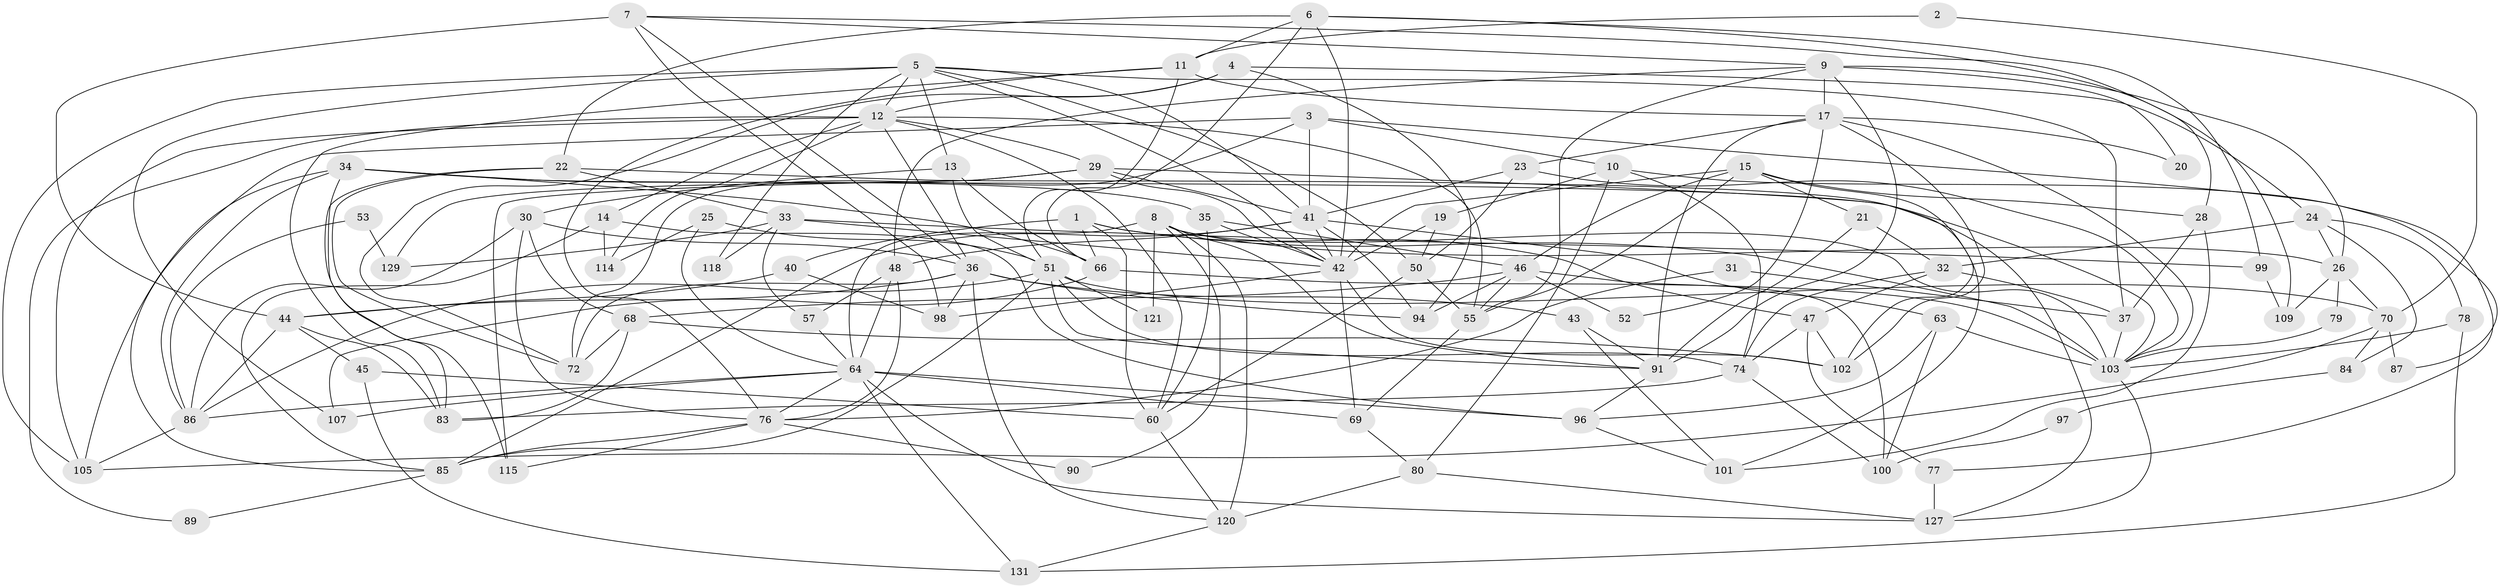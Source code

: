 // original degree distribution, {5: 0.2, 2: 0.13333333333333333, 4: 0.24444444444444444, 6: 0.06666666666666667, 7: 0.05185185185185185, 3: 0.28888888888888886, 9: 0.007407407407407408, 8: 0.007407407407407408}
// Generated by graph-tools (version 1.1) at 2025/11/02/27/25 16:11:22]
// undirected, 91 vertices, 221 edges
graph export_dot {
graph [start="1"]
  node [color=gray90,style=filled];
  1 [super="+130"];
  2;
  3;
  4;
  5 [super="+16"];
  6 [super="+73"];
  7 [super="+122"];
  8 [super="+18"];
  9 [super="+62"];
  10 [super="+95"];
  11 [super="+93"];
  12 [super="+81"];
  13;
  14 [super="+49"];
  15 [super="+27"];
  17 [super="+75"];
  19;
  20;
  21;
  22;
  23 [super="+59"];
  24 [super="+119"];
  25;
  26 [super="+39"];
  28 [super="+38"];
  29 [super="+56"];
  30 [super="+106"];
  31;
  32;
  33 [super="+110"];
  34 [super="+54"];
  35 [super="+61"];
  36 [super="+88"];
  37 [super="+112"];
  40;
  41 [super="+67"];
  42 [super="+71"];
  43;
  44 [super="+132"];
  45;
  46;
  47;
  48 [super="+117"];
  50;
  51 [super="+116"];
  52;
  53;
  55 [super="+58"];
  57;
  60 [super="+65"];
  63;
  64 [super="+108"];
  66 [super="+125"];
  68 [super="+113"];
  69 [super="+123"];
  70 [super="+82"];
  72 [super="+104"];
  74 [super="+111"];
  76;
  77 [super="+135"];
  78;
  79;
  80;
  83;
  84;
  85 [super="+126"];
  86 [super="+134"];
  87;
  89;
  90;
  91 [super="+92"];
  94;
  96;
  97;
  98;
  99;
  100;
  101;
  102;
  103 [super="+124"];
  105;
  107 [super="+133"];
  109;
  114;
  115;
  118;
  120;
  121;
  127 [super="+128"];
  129;
  131;
  1 -- 47;
  1 -- 103;
  1 -- 40;
  1 -- 60;
  1 -- 66;
  2 -- 11;
  2 -- 70;
  3 -- 41;
  3 -- 10;
  3 -- 72;
  3 -- 87;
  3 -- 85;
  4 -- 94;
  4 -- 12;
  4 -- 24;
  4 -- 72;
  5 -- 12;
  5 -- 13;
  5 -- 37;
  5 -- 105;
  5 -- 107;
  5 -- 50;
  5 -- 118;
  5 -- 41;
  5 -- 42;
  6 -- 66;
  6 -- 11;
  6 -- 22;
  6 -- 42;
  6 -- 99;
  6 -- 28;
  7 -- 44;
  7 -- 98;
  7 -- 109;
  7 -- 9;
  7 -- 36;
  8 -- 91;
  8 -- 103;
  8 -- 26;
  8 -- 90;
  8 -- 120 [weight=2];
  8 -- 121;
  8 -- 64;
  9 -- 20;
  9 -- 55;
  9 -- 91;
  9 -- 17;
  9 -- 48;
  9 -- 26;
  10 -- 80;
  10 -- 19;
  10 -- 77;
  10 -- 74;
  11 -- 76;
  11 -- 51;
  11 -- 83;
  11 -- 17;
  12 -- 36 [weight=2];
  12 -- 60;
  12 -- 89;
  12 -- 114;
  12 -- 105;
  12 -- 14;
  12 -- 55;
  12 -- 29;
  13 -- 30;
  13 -- 51;
  13 -- 66;
  14 -- 85;
  14 -- 96;
  14 -- 114;
  15 -- 42;
  15 -- 46;
  15 -- 55;
  15 -- 28;
  15 -- 21;
  15 -- 102;
  17 -- 52;
  17 -- 102;
  17 -- 103;
  17 -- 91;
  17 -- 20;
  17 -- 23;
  19 -- 50;
  19 -- 42;
  21 -- 91;
  21 -- 32;
  22 -- 72;
  22 -- 33;
  22 -- 83;
  22 -- 127;
  23 -- 103;
  23 -- 41;
  23 -- 50;
  24 -- 78;
  24 -- 32;
  24 -- 84;
  24 -- 26;
  25 -- 51;
  25 -- 64;
  25 -- 114;
  26 -- 70;
  26 -- 109;
  26 -- 79;
  28 -- 101;
  28 -- 37;
  29 -- 41;
  29 -- 129;
  29 -- 42;
  29 -- 101;
  29 -- 115;
  30 -- 86;
  30 -- 76;
  30 -- 36;
  30 -- 68;
  31 -- 76;
  31 -- 37;
  32 -- 47;
  32 -- 37;
  32 -- 74;
  33 -- 57;
  33 -- 118;
  33 -- 129;
  33 -- 99;
  33 -- 42;
  34 -- 66;
  34 -- 115;
  34 -- 86;
  34 -- 103;
  34 -- 105;
  34 -- 35;
  35 -- 46;
  35 -- 60;
  35 -- 42;
  36 -- 120;
  36 -- 43;
  36 -- 44;
  36 -- 72;
  36 -- 98;
  36 -- 94;
  37 -- 103;
  40 -- 98;
  40 -- 44;
  41 -- 94;
  41 -- 63;
  41 -- 42;
  41 -- 85;
  41 -- 48;
  42 -- 102;
  42 -- 98;
  42 -- 69;
  43 -- 101;
  43 -- 91;
  44 -- 86;
  44 -- 83;
  44 -- 45;
  45 -- 60;
  45 -- 131;
  46 -- 68;
  46 -- 52;
  46 -- 55;
  46 -- 94;
  46 -- 100;
  47 -- 74;
  47 -- 102;
  47 -- 77;
  48 -- 64;
  48 -- 76;
  48 -- 57;
  50 -- 55;
  50 -- 60;
  51 -- 70;
  51 -- 121;
  51 -- 91;
  51 -- 86;
  51 -- 85;
  51 -- 74;
  53 -- 129;
  53 -- 86;
  55 -- 69;
  57 -- 64;
  60 -- 120;
  63 -- 100;
  63 -- 96;
  63 -- 103;
  64 -- 127 [weight=2];
  64 -- 131;
  64 -- 69;
  64 -- 107;
  64 -- 96;
  64 -- 86;
  64 -- 76;
  66 -- 107;
  66 -- 103;
  68 -- 102;
  68 -- 72;
  68 -- 83;
  69 -- 80;
  70 -- 87 [weight=2];
  70 -- 84;
  70 -- 105;
  74 -- 100;
  74 -- 83;
  76 -- 85;
  76 -- 90;
  76 -- 115;
  77 -- 127 [weight=2];
  78 -- 131;
  78 -- 103;
  79 -- 103;
  80 -- 120;
  80 -- 127;
  84 -- 97;
  85 -- 89;
  86 -- 105;
  91 -- 96;
  96 -- 101;
  97 -- 100;
  99 -- 109;
  103 -- 127;
  120 -- 131;
}
